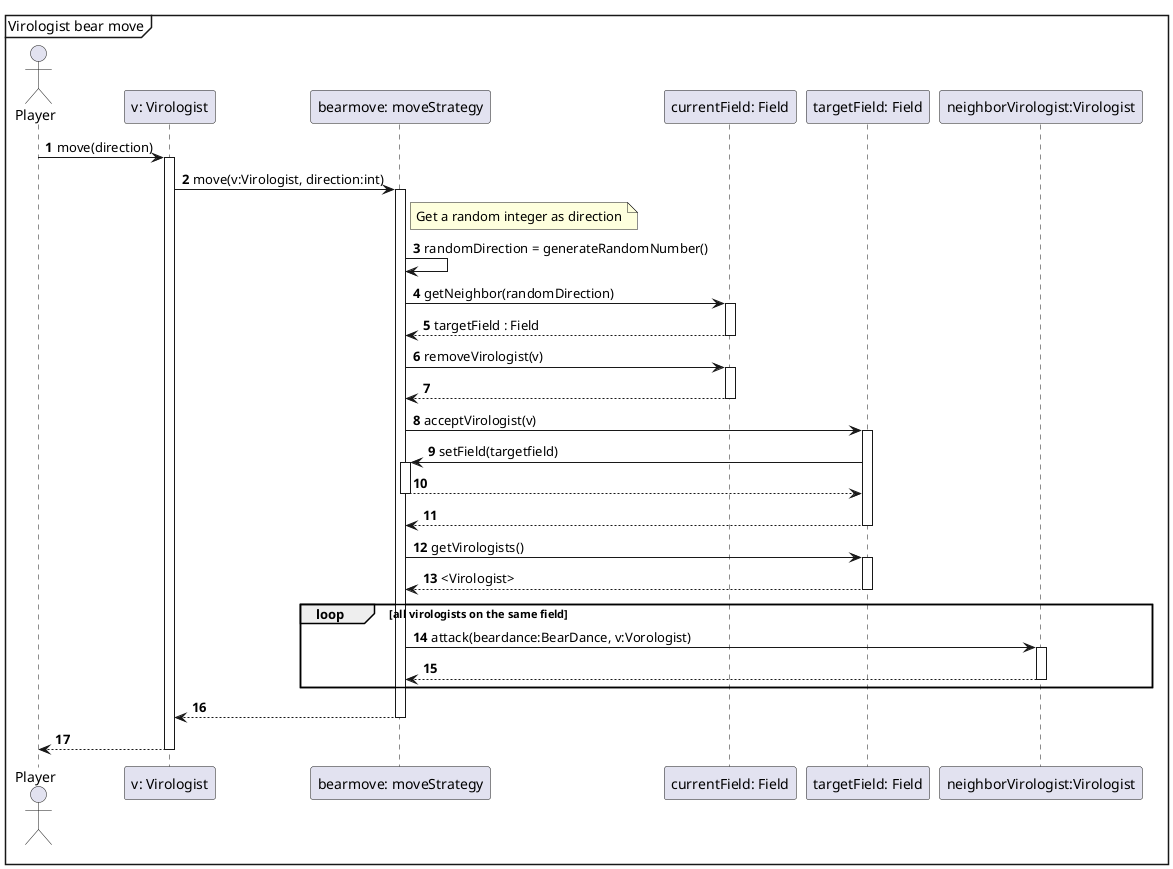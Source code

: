 @startuml
'https://plantuml.com/sequence-diagram

autonumber

mainframe Virologist bear move

actor Player
participant "v: Virologist" as Virologist
participant "bearmove: moveStrategy" as moveStrategy
participant "currentField: Field" as currentField
participant "targetField: Field" as targetField
participant "neighborVirologist:Virologist" as neighborVirologist



Player -> Virologist: move(direction)
Activate Virologist

Virologist->moveStrategy++:move(v:Virologist, direction:int)

note right of moveStrategy
Get a random integer as direction
end note
moveStrategy -> moveStrategy: randomDirection = generateRandomNumber()

moveStrategy-> currentField: getNeighbor(randomDirection)
Activate currentField
currentField --> moveStrategy: targetField : Field
Deactivate currentField

moveStrategy -> currentField: removeVirologist(v)
Activate currentField
currentField --> moveStrategy:
Deactivate currentField

moveStrategy -> targetField: acceptVirologist(v)
Activate targetField
targetField->moveStrategy++: setField(targetfield)
moveStrategy-->targetField--
targetField --> moveStrategy--
moveStrategy->targetField++:getVirologists()
targetField-->moveStrategy--:<Virologist>
loop all virologists on the same field
        moveStrategy->neighborVirologist++:attack(beardance:BearDance, v:Vorologist)
        neighborVirologist-->moveStrategy--
end

Deactivate targetField


moveStrategy-->Virologist--
Virologist --> Player:
Deactivate Virologist
@enduml